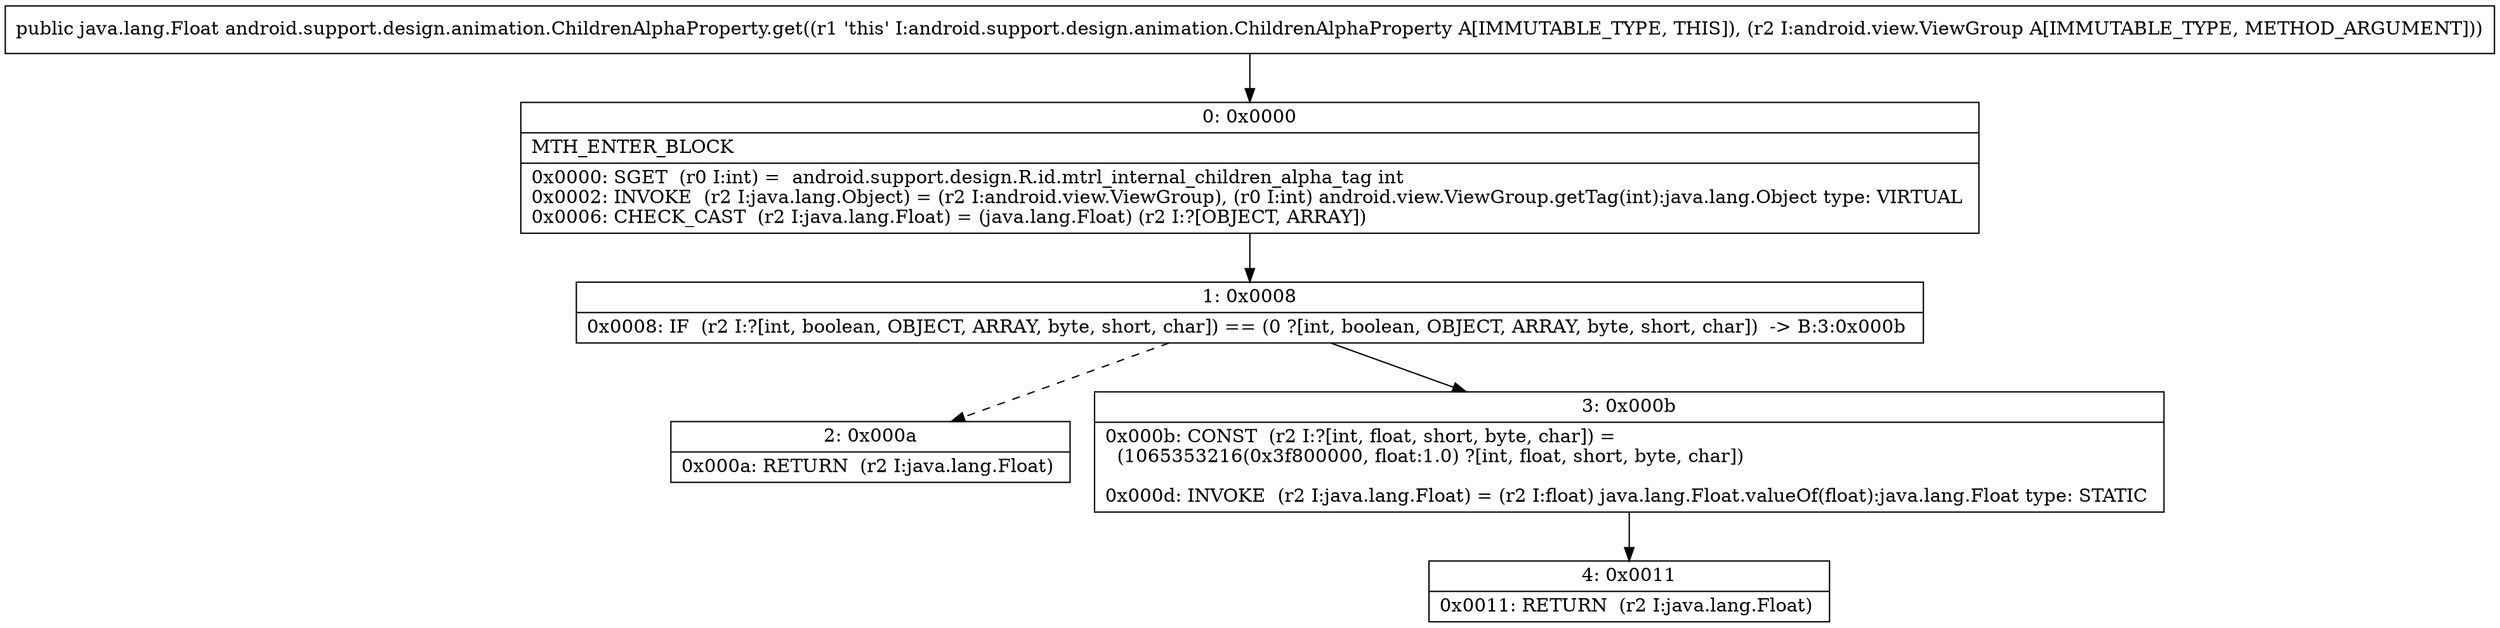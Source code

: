 digraph "CFG forandroid.support.design.animation.ChildrenAlphaProperty.get(Landroid\/view\/ViewGroup;)Ljava\/lang\/Float;" {
Node_0 [shape=record,label="{0\:\ 0x0000|MTH_ENTER_BLOCK\l|0x0000: SGET  (r0 I:int) =  android.support.design.R.id.mtrl_internal_children_alpha_tag int \l0x0002: INVOKE  (r2 I:java.lang.Object) = (r2 I:android.view.ViewGroup), (r0 I:int) android.view.ViewGroup.getTag(int):java.lang.Object type: VIRTUAL \l0x0006: CHECK_CAST  (r2 I:java.lang.Float) = (java.lang.Float) (r2 I:?[OBJECT, ARRAY]) \l}"];
Node_1 [shape=record,label="{1\:\ 0x0008|0x0008: IF  (r2 I:?[int, boolean, OBJECT, ARRAY, byte, short, char]) == (0 ?[int, boolean, OBJECT, ARRAY, byte, short, char])  \-\> B:3:0x000b \l}"];
Node_2 [shape=record,label="{2\:\ 0x000a|0x000a: RETURN  (r2 I:java.lang.Float) \l}"];
Node_3 [shape=record,label="{3\:\ 0x000b|0x000b: CONST  (r2 I:?[int, float, short, byte, char]) = \l  (1065353216(0x3f800000, float:1.0) ?[int, float, short, byte, char])\l \l0x000d: INVOKE  (r2 I:java.lang.Float) = (r2 I:float) java.lang.Float.valueOf(float):java.lang.Float type: STATIC \l}"];
Node_4 [shape=record,label="{4\:\ 0x0011|0x0011: RETURN  (r2 I:java.lang.Float) \l}"];
MethodNode[shape=record,label="{public java.lang.Float android.support.design.animation.ChildrenAlphaProperty.get((r1 'this' I:android.support.design.animation.ChildrenAlphaProperty A[IMMUTABLE_TYPE, THIS]), (r2 I:android.view.ViewGroup A[IMMUTABLE_TYPE, METHOD_ARGUMENT])) }"];
MethodNode -> Node_0;
Node_0 -> Node_1;
Node_1 -> Node_2[style=dashed];
Node_1 -> Node_3;
Node_3 -> Node_4;
}

